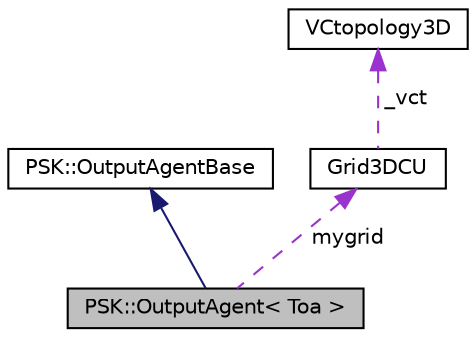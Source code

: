 digraph "PSK::OutputAgent&lt; Toa &gt;"
{
 // INTERACTIVE_SVG=YES
 // LATEX_PDF_SIZE
  edge [fontname="Helvetica",fontsize="10",labelfontname="Helvetica",labelfontsize="10"];
  node [fontname="Helvetica",fontsize="10",shape=record];
  Node1 [label="PSK::OutputAgent\< Toa \>",height=0.2,width=0.4,color="black", fillcolor="grey75", style="filled", fontcolor="black",tooltip="Base class for OutputAgents using template for output adaptor."];
  Node2 -> Node1 [dir="back",color="midnightblue",fontsize="10",style="solid",fontname="Helvetica"];
  Node2 [label="PSK::OutputAgentBase",height=0.2,width=0.4,color="black", fillcolor="white", style="filled",URL="$d3/d90/class_p_s_k_1_1_output_agent_base.html",tooltip="bse class for output agent"];
  Node3 -> Node1 [dir="back",color="darkorchid3",fontsize="10",style="dashed",label=" mygrid" ,fontname="Helvetica"];
  Node3 [label="Grid3DCU",height=0.2,width=0.4,color="black", fillcolor="white", style="filled",URL="$d2/dd3/class_grid3_d_c_u.html",tooltip="Uniform cartesian local grid 3D."];
  Node4 -> Node3 [dir="back",color="darkorchid3",fontsize="10",style="dashed",label=" _vct" ,fontname="Helvetica"];
  Node4 [label="VCtopology3D",height=0.2,width=0.4,color="black", fillcolor="white", style="filled",URL="$d0/dd1/class_v_ctopology3_d.html",tooltip=" "];
}
